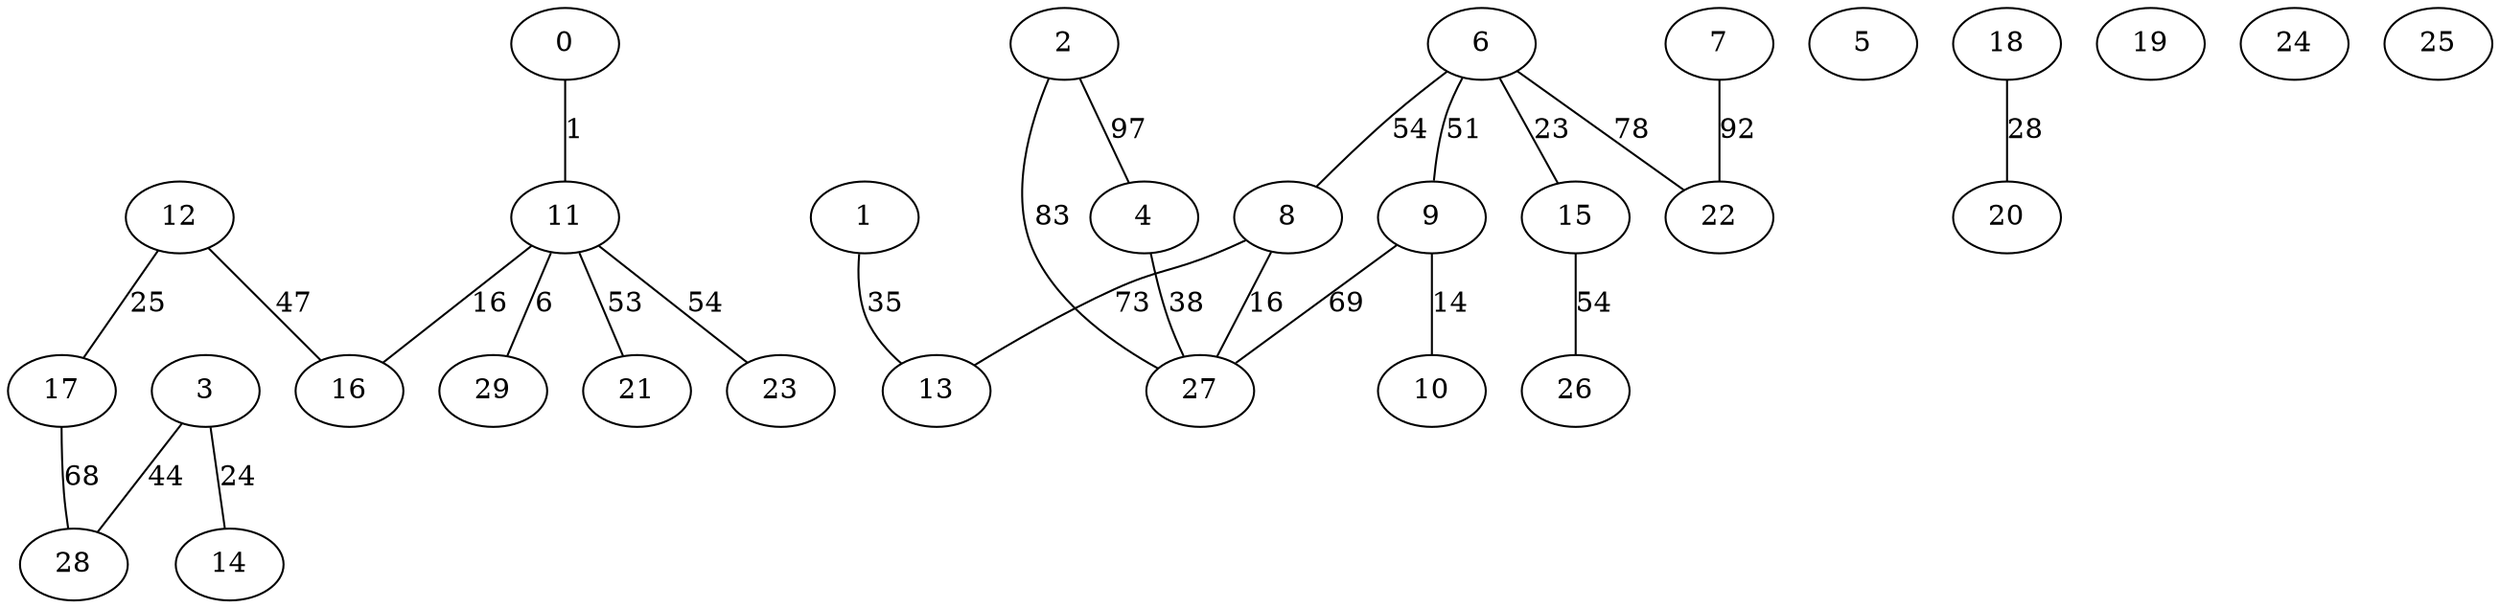 graph abstract {
  0 [label="0"];
  1 [label="1"];
  2 [label="2"];
  3 [label="3"];
  4 [label="4"];
  5 [label="5"];
  6 [label="6"];
  7 [label="7"];
  8 [label="8"];
  9 [label="9"];
  10 [label="10"];
  11 [label="11"];
  12 [label="12"];
  13 [label="13"];
  14 [label="14"];
  15 [label="15"];
  16 [label="16"];
  17 [label="17"];
  18 [label="18"];
  19 [label="19"];
  20 [label="20"];
  21 [label="21"];
  22 [label="22"];
  23 [label="23"];
  24 [label="24"];
  25 [label="25"];
  26 [label="26"];
  27 [label="27"];
  28 [label="28"];
  29 [label="29"];
  0 -- 11 [label="1"];
  1 -- 13 [label="35"];
  2 -- 27 [label="83"];
  2 -- 4 [label="97"];
  3 -- 14 [label="24"];
  3 -- 28 [label="44"];
  4 -- 27 [label="38"];
  6 -- 15 [label="23"];
  6 -- 22 [label="78"];
  6 -- 9 [label="51"];
  6 -- 8 [label="54"];
  7 -- 22 [label="92"];
  8 -- 27 [label="16"];
  8 -- 13 [label="73"];
  9 -- 27 [label="69"];
  9 -- 10 [label="14"];
  11 -- 23 [label="54"];
  11 -- 16 [label="16"];
  11 -- 29 [label="6"];
  11 -- 21 [label="53"];
  12 -- 16 [label="47"];
  12 -- 17 [label="25"];
  15 -- 26 [label="54"];
  17 -- 28 [label="68"];
  18 -- 20 [label="28"];
}